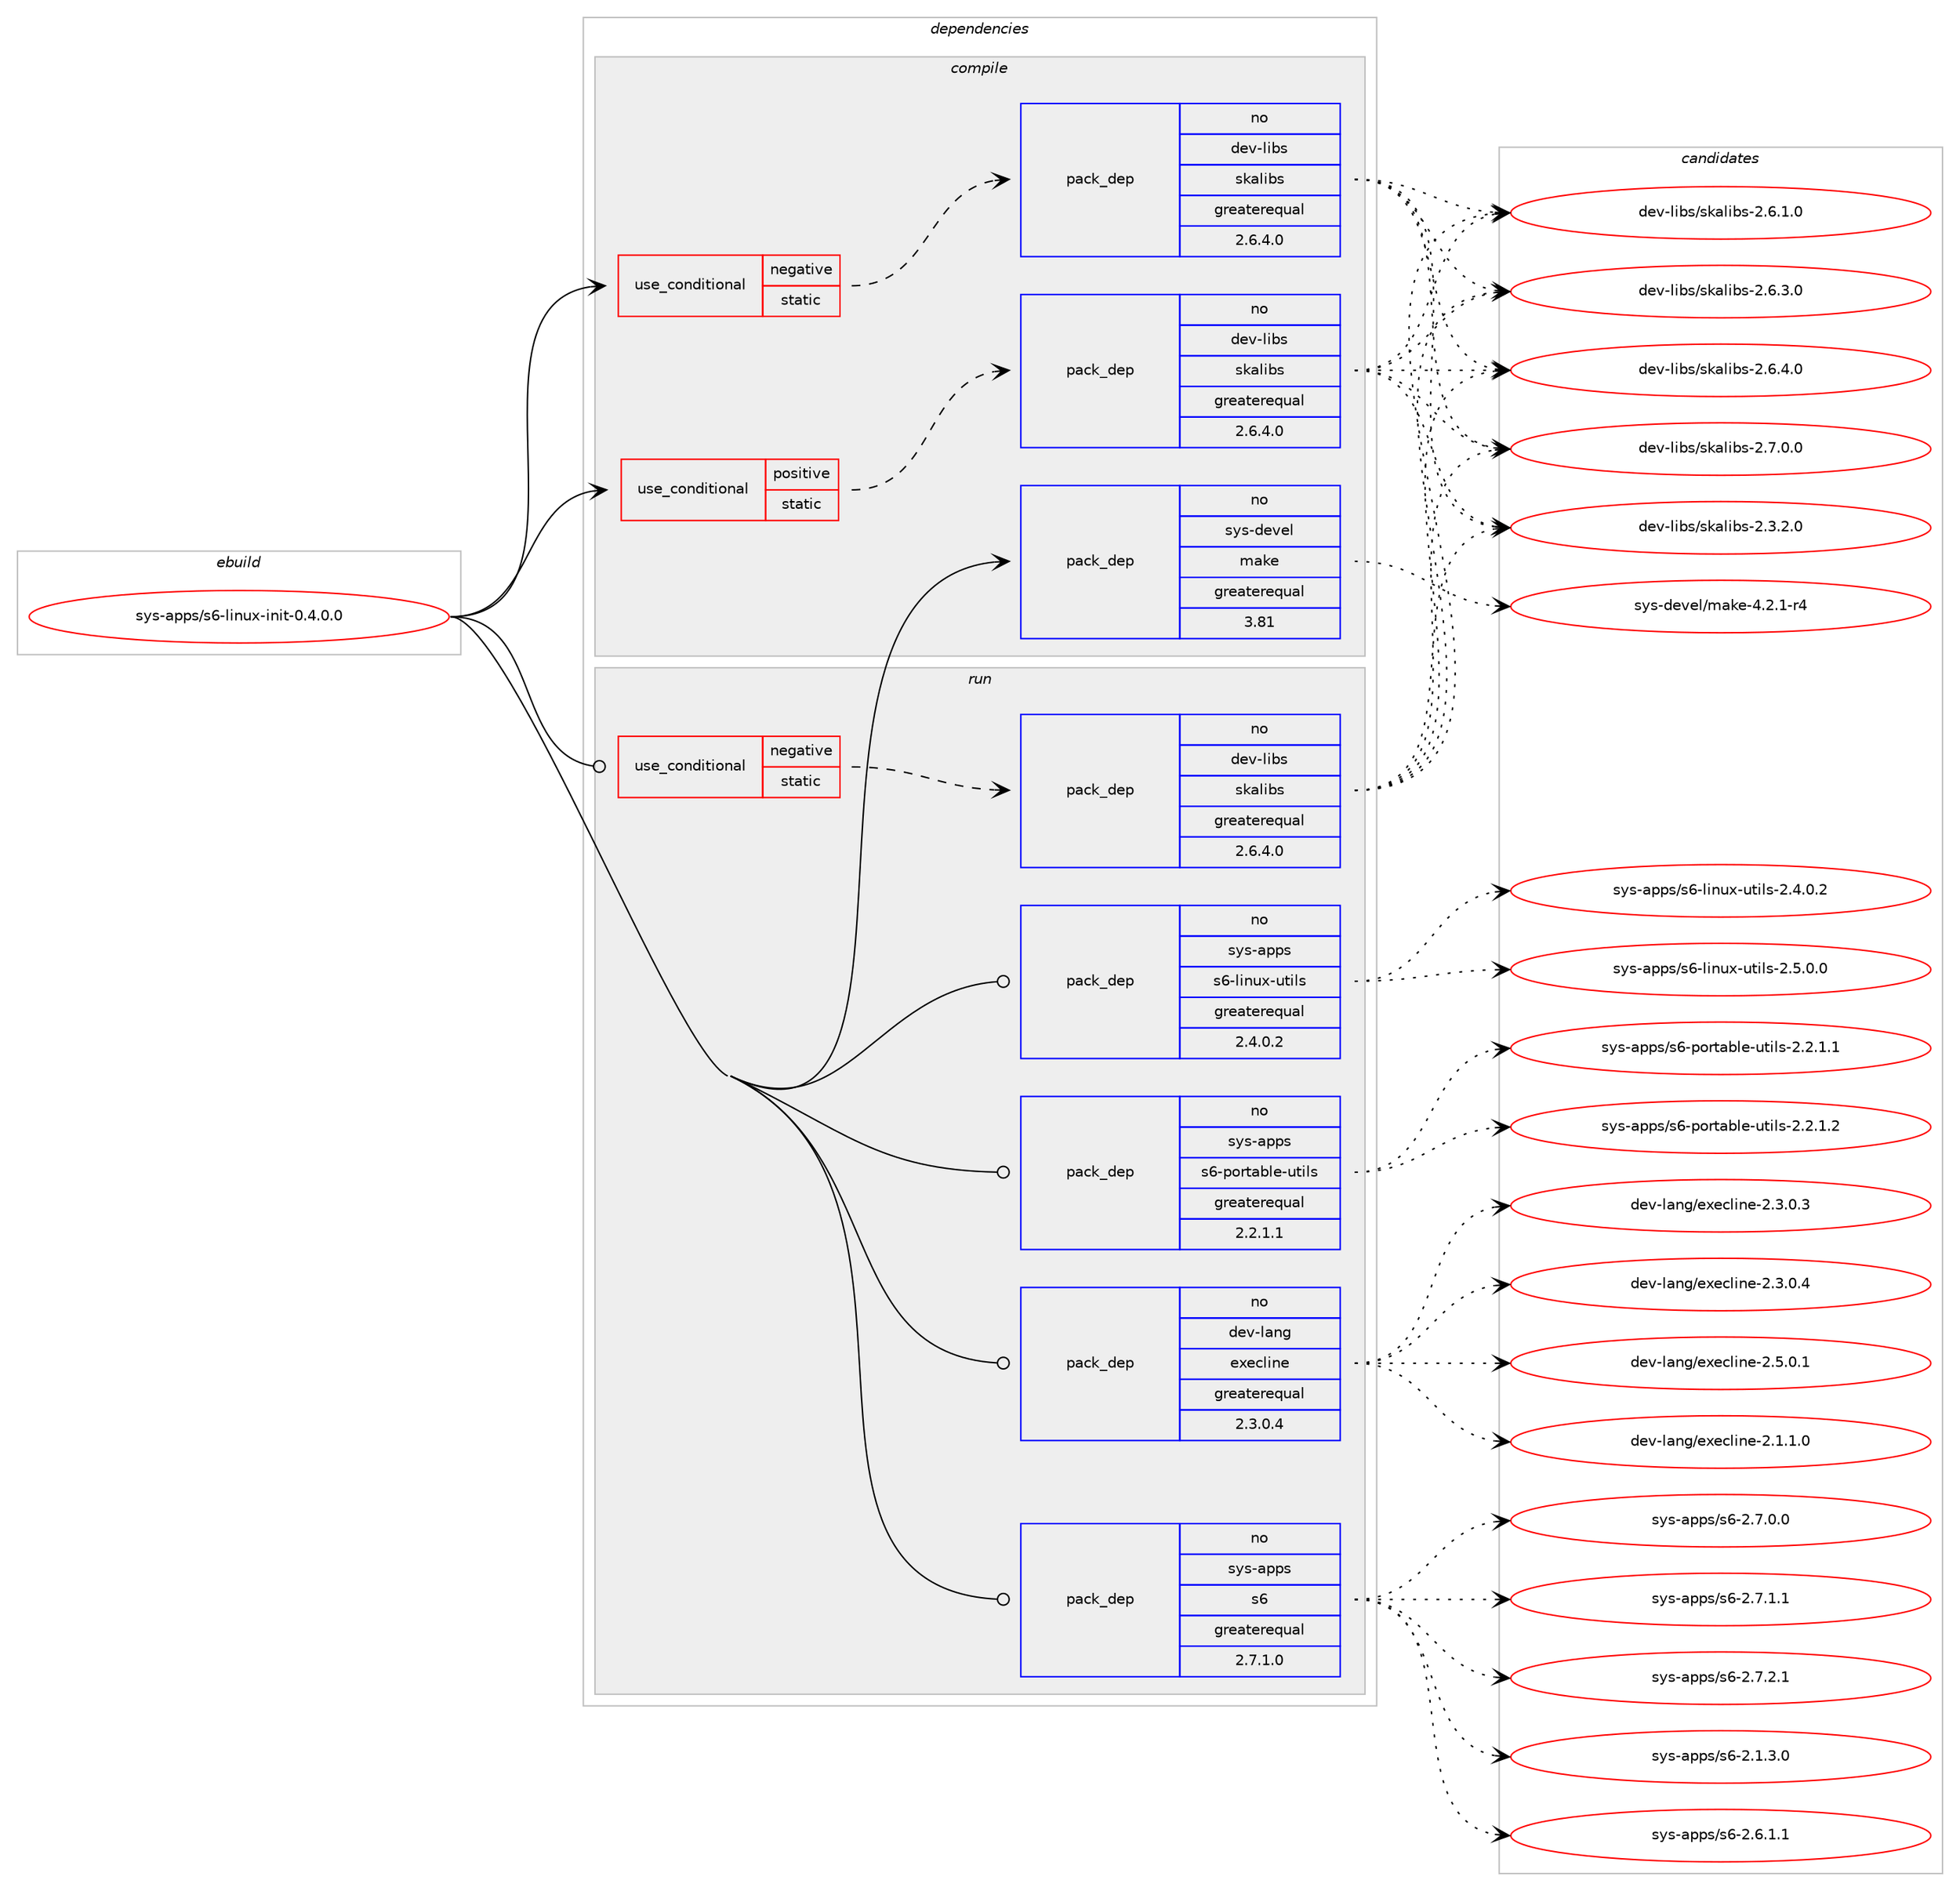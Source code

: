 digraph prolog {

# *************
# Graph options
# *************

newrank=true;
concentrate=true;
compound=true;
graph [rankdir=LR,fontname=Helvetica,fontsize=10,ranksep=1.5];#, ranksep=2.5, nodesep=0.2];
edge  [arrowhead=vee];
node  [fontname=Helvetica,fontsize=10];

# **********
# The ebuild
# **********

subgraph cluster_leftcol {
color=gray;
rank=same;
label=<<i>ebuild</i>>;
id [label="sys-apps/s6-linux-init-0.4.0.0", color=red, width=4, href="../sys-apps/s6-linux-init-0.4.0.0.svg"];
}

# ****************
# The dependencies
# ****************

subgraph cluster_midcol {
color=gray;
label=<<i>dependencies</i>>;
subgraph cluster_compile {
fillcolor="#eeeeee";
style=filled;
label=<<i>compile</i>>;
subgraph cond457071 {
dependency1714458 [label=<<TABLE BORDER="0" CELLBORDER="1" CELLSPACING="0" CELLPADDING="4"><TR><TD ROWSPAN="3" CELLPADDING="10">use_conditional</TD></TR><TR><TD>negative</TD></TR><TR><TD>static</TD></TR></TABLE>>, shape=none, color=red];
subgraph pack1229355 {
dependency1714459 [label=<<TABLE BORDER="0" CELLBORDER="1" CELLSPACING="0" CELLPADDING="4" WIDTH="220"><TR><TD ROWSPAN="6" CELLPADDING="30">pack_dep</TD></TR><TR><TD WIDTH="110">no</TD></TR><TR><TD>dev-libs</TD></TR><TR><TD>skalibs</TD></TR><TR><TD>greaterequal</TD></TR><TR><TD>2.6.4.0</TD></TR></TABLE>>, shape=none, color=blue];
}
dependency1714458:e -> dependency1714459:w [weight=20,style="dashed",arrowhead="vee"];
}
id:e -> dependency1714458:w [weight=20,style="solid",arrowhead="vee"];
subgraph cond457072 {
dependency1714460 [label=<<TABLE BORDER="0" CELLBORDER="1" CELLSPACING="0" CELLPADDING="4"><TR><TD ROWSPAN="3" CELLPADDING="10">use_conditional</TD></TR><TR><TD>positive</TD></TR><TR><TD>static</TD></TR></TABLE>>, shape=none, color=red];
subgraph pack1229356 {
dependency1714461 [label=<<TABLE BORDER="0" CELLBORDER="1" CELLSPACING="0" CELLPADDING="4" WIDTH="220"><TR><TD ROWSPAN="6" CELLPADDING="30">pack_dep</TD></TR><TR><TD WIDTH="110">no</TD></TR><TR><TD>dev-libs</TD></TR><TR><TD>skalibs</TD></TR><TR><TD>greaterequal</TD></TR><TR><TD>2.6.4.0</TD></TR></TABLE>>, shape=none, color=blue];
}
dependency1714460:e -> dependency1714461:w [weight=20,style="dashed",arrowhead="vee"];
}
id:e -> dependency1714460:w [weight=20,style="solid",arrowhead="vee"];
subgraph pack1229357 {
dependency1714462 [label=<<TABLE BORDER="0" CELLBORDER="1" CELLSPACING="0" CELLPADDING="4" WIDTH="220"><TR><TD ROWSPAN="6" CELLPADDING="30">pack_dep</TD></TR><TR><TD WIDTH="110">no</TD></TR><TR><TD>sys-devel</TD></TR><TR><TD>make</TD></TR><TR><TD>greaterequal</TD></TR><TR><TD>3.81</TD></TR></TABLE>>, shape=none, color=blue];
}
id:e -> dependency1714462:w [weight=20,style="solid",arrowhead="vee"];
}
subgraph cluster_compileandrun {
fillcolor="#eeeeee";
style=filled;
label=<<i>compile and run</i>>;
}
subgraph cluster_run {
fillcolor="#eeeeee";
style=filled;
label=<<i>run</i>>;
subgraph cond457073 {
dependency1714463 [label=<<TABLE BORDER="0" CELLBORDER="1" CELLSPACING="0" CELLPADDING="4"><TR><TD ROWSPAN="3" CELLPADDING="10">use_conditional</TD></TR><TR><TD>negative</TD></TR><TR><TD>static</TD></TR></TABLE>>, shape=none, color=red];
subgraph pack1229358 {
dependency1714464 [label=<<TABLE BORDER="0" CELLBORDER="1" CELLSPACING="0" CELLPADDING="4" WIDTH="220"><TR><TD ROWSPAN="6" CELLPADDING="30">pack_dep</TD></TR><TR><TD WIDTH="110">no</TD></TR><TR><TD>dev-libs</TD></TR><TR><TD>skalibs</TD></TR><TR><TD>greaterequal</TD></TR><TR><TD>2.6.4.0</TD></TR></TABLE>>, shape=none, color=blue];
}
dependency1714463:e -> dependency1714464:w [weight=20,style="dashed",arrowhead="vee"];
}
id:e -> dependency1714463:w [weight=20,style="solid",arrowhead="odot"];
subgraph pack1229359 {
dependency1714465 [label=<<TABLE BORDER="0" CELLBORDER="1" CELLSPACING="0" CELLPADDING="4" WIDTH="220"><TR><TD ROWSPAN="6" CELLPADDING="30">pack_dep</TD></TR><TR><TD WIDTH="110">no</TD></TR><TR><TD>dev-lang</TD></TR><TR><TD>execline</TD></TR><TR><TD>greaterequal</TD></TR><TR><TD>2.3.0.4</TD></TR></TABLE>>, shape=none, color=blue];
}
id:e -> dependency1714465:w [weight=20,style="solid",arrowhead="odot"];
subgraph pack1229360 {
dependency1714466 [label=<<TABLE BORDER="0" CELLBORDER="1" CELLSPACING="0" CELLPADDING="4" WIDTH="220"><TR><TD ROWSPAN="6" CELLPADDING="30">pack_dep</TD></TR><TR><TD WIDTH="110">no</TD></TR><TR><TD>sys-apps</TD></TR><TR><TD>s6</TD></TR><TR><TD>greaterequal</TD></TR><TR><TD>2.7.1.0</TD></TR></TABLE>>, shape=none, color=blue];
}
id:e -> dependency1714466:w [weight=20,style="solid",arrowhead="odot"];
subgraph pack1229361 {
dependency1714467 [label=<<TABLE BORDER="0" CELLBORDER="1" CELLSPACING="0" CELLPADDING="4" WIDTH="220"><TR><TD ROWSPAN="6" CELLPADDING="30">pack_dep</TD></TR><TR><TD WIDTH="110">no</TD></TR><TR><TD>sys-apps</TD></TR><TR><TD>s6-linux-utils</TD></TR><TR><TD>greaterequal</TD></TR><TR><TD>2.4.0.2</TD></TR></TABLE>>, shape=none, color=blue];
}
id:e -> dependency1714467:w [weight=20,style="solid",arrowhead="odot"];
subgraph pack1229362 {
dependency1714468 [label=<<TABLE BORDER="0" CELLBORDER="1" CELLSPACING="0" CELLPADDING="4" WIDTH="220"><TR><TD ROWSPAN="6" CELLPADDING="30">pack_dep</TD></TR><TR><TD WIDTH="110">no</TD></TR><TR><TD>sys-apps</TD></TR><TR><TD>s6-portable-utils</TD></TR><TR><TD>greaterequal</TD></TR><TR><TD>2.2.1.1</TD></TR></TABLE>>, shape=none, color=blue];
}
id:e -> dependency1714468:w [weight=20,style="solid",arrowhead="odot"];
}
}

# **************
# The candidates
# **************

subgraph cluster_choices {
rank=same;
color=gray;
label=<<i>candidates</i>>;

subgraph choice1229355 {
color=black;
nodesep=1;
choice10010111845108105981154711510797108105981154550465146504648 [label="dev-libs/skalibs-2.3.2.0", color=red, width=4,href="../dev-libs/skalibs-2.3.2.0.svg"];
choice10010111845108105981154711510797108105981154550465446494648 [label="dev-libs/skalibs-2.6.1.0", color=red, width=4,href="../dev-libs/skalibs-2.6.1.0.svg"];
choice10010111845108105981154711510797108105981154550465446514648 [label="dev-libs/skalibs-2.6.3.0", color=red, width=4,href="../dev-libs/skalibs-2.6.3.0.svg"];
choice10010111845108105981154711510797108105981154550465446524648 [label="dev-libs/skalibs-2.6.4.0", color=red, width=4,href="../dev-libs/skalibs-2.6.4.0.svg"];
choice10010111845108105981154711510797108105981154550465546484648 [label="dev-libs/skalibs-2.7.0.0", color=red, width=4,href="../dev-libs/skalibs-2.7.0.0.svg"];
dependency1714459:e -> choice10010111845108105981154711510797108105981154550465146504648:w [style=dotted,weight="100"];
dependency1714459:e -> choice10010111845108105981154711510797108105981154550465446494648:w [style=dotted,weight="100"];
dependency1714459:e -> choice10010111845108105981154711510797108105981154550465446514648:w [style=dotted,weight="100"];
dependency1714459:e -> choice10010111845108105981154711510797108105981154550465446524648:w [style=dotted,weight="100"];
dependency1714459:e -> choice10010111845108105981154711510797108105981154550465546484648:w [style=dotted,weight="100"];
}
subgraph choice1229356 {
color=black;
nodesep=1;
choice10010111845108105981154711510797108105981154550465146504648 [label="dev-libs/skalibs-2.3.2.0", color=red, width=4,href="../dev-libs/skalibs-2.3.2.0.svg"];
choice10010111845108105981154711510797108105981154550465446494648 [label="dev-libs/skalibs-2.6.1.0", color=red, width=4,href="../dev-libs/skalibs-2.6.1.0.svg"];
choice10010111845108105981154711510797108105981154550465446514648 [label="dev-libs/skalibs-2.6.3.0", color=red, width=4,href="../dev-libs/skalibs-2.6.3.0.svg"];
choice10010111845108105981154711510797108105981154550465446524648 [label="dev-libs/skalibs-2.6.4.0", color=red, width=4,href="../dev-libs/skalibs-2.6.4.0.svg"];
choice10010111845108105981154711510797108105981154550465546484648 [label="dev-libs/skalibs-2.7.0.0", color=red, width=4,href="../dev-libs/skalibs-2.7.0.0.svg"];
dependency1714461:e -> choice10010111845108105981154711510797108105981154550465146504648:w [style=dotted,weight="100"];
dependency1714461:e -> choice10010111845108105981154711510797108105981154550465446494648:w [style=dotted,weight="100"];
dependency1714461:e -> choice10010111845108105981154711510797108105981154550465446514648:w [style=dotted,weight="100"];
dependency1714461:e -> choice10010111845108105981154711510797108105981154550465446524648:w [style=dotted,weight="100"];
dependency1714461:e -> choice10010111845108105981154711510797108105981154550465546484648:w [style=dotted,weight="100"];
}
subgraph choice1229357 {
color=black;
nodesep=1;
choice1151211154510010111810110847109971071014552465046494511452 [label="sys-devel/make-4.2.1-r4", color=red, width=4,href="../sys-devel/make-4.2.1-r4.svg"];
dependency1714462:e -> choice1151211154510010111810110847109971071014552465046494511452:w [style=dotted,weight="100"];
}
subgraph choice1229358 {
color=black;
nodesep=1;
choice10010111845108105981154711510797108105981154550465146504648 [label="dev-libs/skalibs-2.3.2.0", color=red, width=4,href="../dev-libs/skalibs-2.3.2.0.svg"];
choice10010111845108105981154711510797108105981154550465446494648 [label="dev-libs/skalibs-2.6.1.0", color=red, width=4,href="../dev-libs/skalibs-2.6.1.0.svg"];
choice10010111845108105981154711510797108105981154550465446514648 [label="dev-libs/skalibs-2.6.3.0", color=red, width=4,href="../dev-libs/skalibs-2.6.3.0.svg"];
choice10010111845108105981154711510797108105981154550465446524648 [label="dev-libs/skalibs-2.6.4.0", color=red, width=4,href="../dev-libs/skalibs-2.6.4.0.svg"];
choice10010111845108105981154711510797108105981154550465546484648 [label="dev-libs/skalibs-2.7.0.0", color=red, width=4,href="../dev-libs/skalibs-2.7.0.0.svg"];
dependency1714464:e -> choice10010111845108105981154711510797108105981154550465146504648:w [style=dotted,weight="100"];
dependency1714464:e -> choice10010111845108105981154711510797108105981154550465446494648:w [style=dotted,weight="100"];
dependency1714464:e -> choice10010111845108105981154711510797108105981154550465446514648:w [style=dotted,weight="100"];
dependency1714464:e -> choice10010111845108105981154711510797108105981154550465446524648:w [style=dotted,weight="100"];
dependency1714464:e -> choice10010111845108105981154711510797108105981154550465546484648:w [style=dotted,weight="100"];
}
subgraph choice1229359 {
color=black;
nodesep=1;
choice100101118451089711010347101120101991081051101014550464946494648 [label="dev-lang/execline-2.1.1.0", color=red, width=4,href="../dev-lang/execline-2.1.1.0.svg"];
choice100101118451089711010347101120101991081051101014550465146484651 [label="dev-lang/execline-2.3.0.3", color=red, width=4,href="../dev-lang/execline-2.3.0.3.svg"];
choice100101118451089711010347101120101991081051101014550465146484652 [label="dev-lang/execline-2.3.0.4", color=red, width=4,href="../dev-lang/execline-2.3.0.4.svg"];
choice100101118451089711010347101120101991081051101014550465346484649 [label="dev-lang/execline-2.5.0.1", color=red, width=4,href="../dev-lang/execline-2.5.0.1.svg"];
dependency1714465:e -> choice100101118451089711010347101120101991081051101014550464946494648:w [style=dotted,weight="100"];
dependency1714465:e -> choice100101118451089711010347101120101991081051101014550465146484651:w [style=dotted,weight="100"];
dependency1714465:e -> choice100101118451089711010347101120101991081051101014550465146484652:w [style=dotted,weight="100"];
dependency1714465:e -> choice100101118451089711010347101120101991081051101014550465346484649:w [style=dotted,weight="100"];
}
subgraph choice1229360 {
color=black;
nodesep=1;
choice115121115459711211211547115544550464946514648 [label="sys-apps/s6-2.1.3.0", color=red, width=4,href="../sys-apps/s6-2.1.3.0.svg"];
choice115121115459711211211547115544550465446494649 [label="sys-apps/s6-2.6.1.1", color=red, width=4,href="../sys-apps/s6-2.6.1.1.svg"];
choice115121115459711211211547115544550465546484648 [label="sys-apps/s6-2.7.0.0", color=red, width=4,href="../sys-apps/s6-2.7.0.0.svg"];
choice115121115459711211211547115544550465546494649 [label="sys-apps/s6-2.7.1.1", color=red, width=4,href="../sys-apps/s6-2.7.1.1.svg"];
choice115121115459711211211547115544550465546504649 [label="sys-apps/s6-2.7.2.1", color=red, width=4,href="../sys-apps/s6-2.7.2.1.svg"];
dependency1714466:e -> choice115121115459711211211547115544550464946514648:w [style=dotted,weight="100"];
dependency1714466:e -> choice115121115459711211211547115544550465446494649:w [style=dotted,weight="100"];
dependency1714466:e -> choice115121115459711211211547115544550465546484648:w [style=dotted,weight="100"];
dependency1714466:e -> choice115121115459711211211547115544550465546494649:w [style=dotted,weight="100"];
dependency1714466:e -> choice115121115459711211211547115544550465546504649:w [style=dotted,weight="100"];
}
subgraph choice1229361 {
color=black;
nodesep=1;
choice1151211154597112112115471155445108105110117120451171161051081154550465246484650 [label="sys-apps/s6-linux-utils-2.4.0.2", color=red, width=4,href="../sys-apps/s6-linux-utils-2.4.0.2.svg"];
choice1151211154597112112115471155445108105110117120451171161051081154550465346484648 [label="sys-apps/s6-linux-utils-2.5.0.0", color=red, width=4,href="../sys-apps/s6-linux-utils-2.5.0.0.svg"];
dependency1714467:e -> choice1151211154597112112115471155445108105110117120451171161051081154550465246484650:w [style=dotted,weight="100"];
dependency1714467:e -> choice1151211154597112112115471155445108105110117120451171161051081154550465346484648:w [style=dotted,weight="100"];
}
subgraph choice1229362 {
color=black;
nodesep=1;
choice11512111545971121121154711554451121111141169798108101451171161051081154550465046494649 [label="sys-apps/s6-portable-utils-2.2.1.1", color=red, width=4,href="../sys-apps/s6-portable-utils-2.2.1.1.svg"];
choice11512111545971121121154711554451121111141169798108101451171161051081154550465046494650 [label="sys-apps/s6-portable-utils-2.2.1.2", color=red, width=4,href="../sys-apps/s6-portable-utils-2.2.1.2.svg"];
dependency1714468:e -> choice11512111545971121121154711554451121111141169798108101451171161051081154550465046494649:w [style=dotted,weight="100"];
dependency1714468:e -> choice11512111545971121121154711554451121111141169798108101451171161051081154550465046494650:w [style=dotted,weight="100"];
}
}

}
